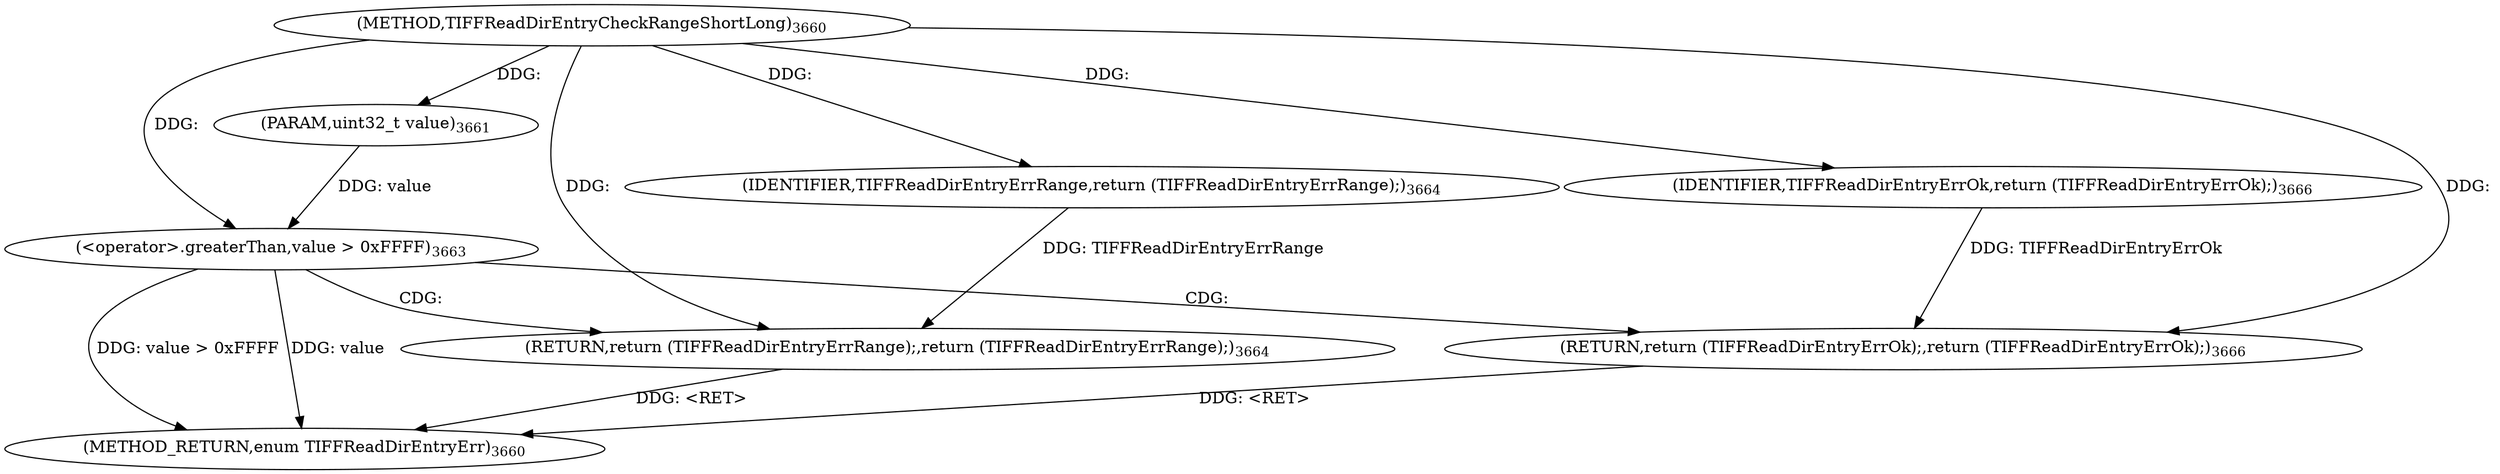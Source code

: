 digraph "TIFFReadDirEntryCheckRangeShortLong" {  
"87605" [label = <(METHOD,TIFFReadDirEntryCheckRangeShortLong)<SUB>3660</SUB>> ]
"87619" [label = <(METHOD_RETURN,enum TIFFReadDirEntryErr)<SUB>3660</SUB>> ]
"87606" [label = <(PARAM,uint32_t value)<SUB>3661</SUB>> ]
"87609" [label = <(&lt;operator&gt;.greaterThan,value &gt; 0xFFFF)<SUB>3663</SUB>> ]
"87613" [label = <(RETURN,return (TIFFReadDirEntryErrRange);,return (TIFFReadDirEntryErrRange);)<SUB>3664</SUB>> ]
"87614" [label = <(IDENTIFIER,TIFFReadDirEntryErrRange,return (TIFFReadDirEntryErrRange);)<SUB>3664</SUB>> ]
"87617" [label = <(RETURN,return (TIFFReadDirEntryErrOk);,return (TIFFReadDirEntryErrOk);)<SUB>3666</SUB>> ]
"87618" [label = <(IDENTIFIER,TIFFReadDirEntryErrOk,return (TIFFReadDirEntryErrOk);)<SUB>3666</SUB>> ]
  "87613" -> "87619"  [ label = "DDG: &lt;RET&gt;"] 
  "87617" -> "87619"  [ label = "DDG: &lt;RET&gt;"] 
  "87609" -> "87619"  [ label = "DDG: value"] 
  "87609" -> "87619"  [ label = "DDG: value &gt; 0xFFFF"] 
  "87605" -> "87606"  [ label = "DDG: "] 
  "87606" -> "87609"  [ label = "DDG: value"] 
  "87605" -> "87609"  [ label = "DDG: "] 
  "87614" -> "87613"  [ label = "DDG: TIFFReadDirEntryErrRange"] 
  "87605" -> "87613"  [ label = "DDG: "] 
  "87605" -> "87614"  [ label = "DDG: "] 
  "87618" -> "87617"  [ label = "DDG: TIFFReadDirEntryErrOk"] 
  "87605" -> "87617"  [ label = "DDG: "] 
  "87605" -> "87618"  [ label = "DDG: "] 
  "87609" -> "87617"  [ label = "CDG: "] 
  "87609" -> "87613"  [ label = "CDG: "] 
}
